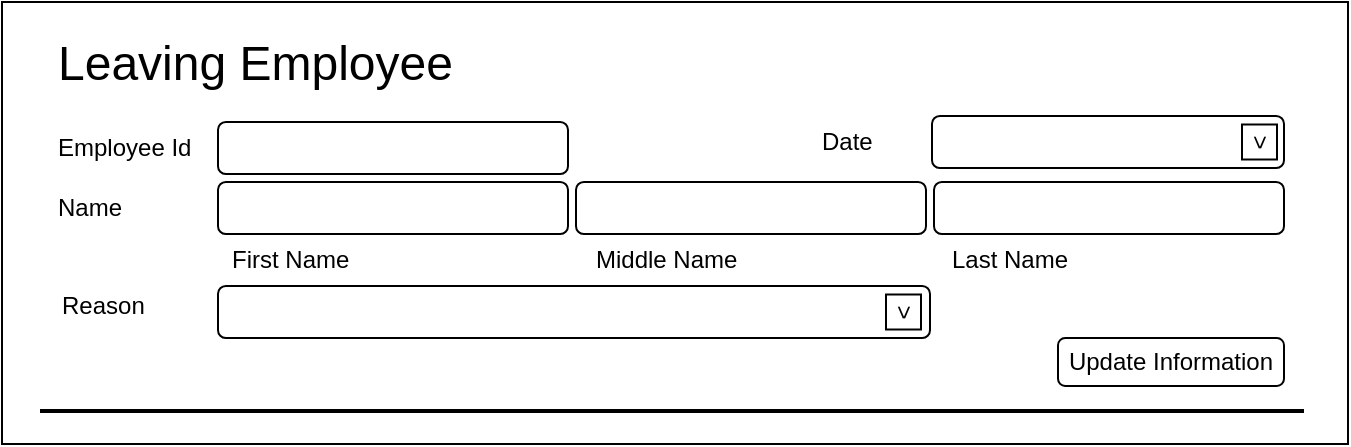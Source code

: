 <mxfile version="12.4.2" type="device" pages="1"><diagram id="nNfNXu-WG19YWjzoa8Jk" name="Page-1"><mxGraphModel dx="1086" dy="494" grid="0" gridSize="10" guides="1" tooltips="1" connect="1" arrows="1" fold="1" page="1" pageScale="1" pageWidth="850" pageHeight="1100" math="0" shadow="0"><root><mxCell id="0"/><mxCell id="1" parent="0"/><mxCell id="N9eJ0ozq8aaQLGvf90bj-3" value="" style="rounded=0;whiteSpace=wrap;html=1;" parent="1" vertex="1"><mxGeometry x="56" y="80" width="673" height="221" as="geometry"/></mxCell><mxCell id="N9eJ0ozq8aaQLGvf90bj-4" value="" style="rounded=1;whiteSpace=wrap;html=1;" parent="1" vertex="1"><mxGeometry x="164" y="140" width="175" height="26" as="geometry"/></mxCell><mxCell id="N9eJ0ozq8aaQLGvf90bj-5" value="Employee Id" style="text;html=1;strokeColor=none;fillColor=none;align=left;verticalAlign=middle;whiteSpace=wrap;rounded=0;" parent="1" vertex="1"><mxGeometry x="82" y="143" width="77" height="20" as="geometry"/></mxCell><mxCell id="N9eJ0ozq8aaQLGvf90bj-7" value="Name" style="text;html=1;strokeColor=none;fillColor=none;align=left;verticalAlign=middle;whiteSpace=wrap;rounded=0;" parent="1" vertex="1"><mxGeometry x="82" y="173" width="74" height="20" as="geometry"/></mxCell><mxCell id="N9eJ0ozq8aaQLGvf90bj-10" value="" style="rounded=1;whiteSpace=wrap;html=1;" parent="1" vertex="1"><mxGeometry x="164" y="170" width="175" height="26" as="geometry"/></mxCell><mxCell id="N9eJ0ozq8aaQLGvf90bj-11" value="Date" style="text;html=1;strokeColor=none;fillColor=none;align=left;verticalAlign=middle;whiteSpace=wrap;rounded=0;" parent="1" vertex="1"><mxGeometry x="464" y="140" width="40" height="20" as="geometry"/></mxCell><mxCell id="N9eJ0ozq8aaQLGvf90bj-12" value="" style="rounded=1;whiteSpace=wrap;html=1;" parent="1" vertex="1"><mxGeometry x="521" y="137" width="176" height="26" as="geometry"/></mxCell><mxCell id="N9eJ0ozq8aaQLGvf90bj-18" value="" style="rounded=1;whiteSpace=wrap;html=1;" parent="1" vertex="1"><mxGeometry x="343" y="170" width="175" height="26" as="geometry"/></mxCell><mxCell id="N9eJ0ozq8aaQLGvf90bj-23" value="First Name" style="text;html=1;strokeColor=none;fillColor=none;align=left;verticalAlign=middle;whiteSpace=wrap;rounded=0;" parent="1" vertex="1"><mxGeometry x="169" y="199" width="74" height="20" as="geometry"/></mxCell><mxCell id="N9eJ0ozq8aaQLGvf90bj-24" value="" style="rounded=1;whiteSpace=wrap;html=1;" parent="1" vertex="1"><mxGeometry x="522" y="170" width="175" height="26" as="geometry"/></mxCell><mxCell id="N9eJ0ozq8aaQLGvf90bj-25" value="&amp;gt;" style="whiteSpace=wrap;html=1;aspect=fixed;align=center;rotation=90;" parent="1" vertex="1"><mxGeometry x="676" y="141.25" width="17.5" height="17.5" as="geometry"/></mxCell><mxCell id="N9eJ0ozq8aaQLGvf90bj-27" value="Update Information" style="rounded=1;whiteSpace=wrap;html=1;" parent="1" vertex="1"><mxGeometry x="584" y="248" width="113" height="24" as="geometry"/></mxCell><mxCell id="N9eJ0ozq8aaQLGvf90bj-30" value="" style="rounded=0;whiteSpace=wrap;html=1;" parent="1" vertex="1"><mxGeometry x="75.5" y="284" width="631" height="1" as="geometry"/></mxCell><mxCell id="N9eJ0ozq8aaQLGvf90bj-31" value="&lt;font style=&quot;font-size: 24px&quot;&gt;Leaving Employee&lt;/font&gt;" style="text;html=1;strokeColor=none;fillColor=none;align=left;verticalAlign=middle;whiteSpace=wrap;rounded=0;" parent="1" vertex="1"><mxGeometry x="82" y="101" width="416" height="20" as="geometry"/></mxCell><mxCell id="WGXnaNdlsu009Tamg-vM-1" value="Middle Name" style="text;html=1;strokeColor=none;fillColor=none;align=left;verticalAlign=middle;whiteSpace=wrap;rounded=0;" parent="1" vertex="1"><mxGeometry x="351" y="199" width="80" height="20" as="geometry"/></mxCell><mxCell id="WGXnaNdlsu009Tamg-vM-3" value="Last Name" style="text;html=1;strokeColor=none;fillColor=none;align=left;verticalAlign=middle;whiteSpace=wrap;rounded=0;" parent="1" vertex="1"><mxGeometry x="529" y="199" width="74" height="20" as="geometry"/></mxCell><mxCell id="jBBq6TIJaSFx0UDHFjVD-1" value="Reason" style="text;html=1;strokeColor=none;fillColor=none;align=left;verticalAlign=middle;whiteSpace=wrap;rounded=0;" vertex="1" parent="1"><mxGeometry x="83.5" y="222" width="74" height="20" as="geometry"/></mxCell><mxCell id="jBBq6TIJaSFx0UDHFjVD-2" value="" style="rounded=1;whiteSpace=wrap;html=1;" vertex="1" parent="1"><mxGeometry x="164" y="222" width="356" height="26" as="geometry"/></mxCell><mxCell id="jBBq6TIJaSFx0UDHFjVD-3" value="&amp;gt;" style="whiteSpace=wrap;html=1;aspect=fixed;align=center;rotation=90;" vertex="1" parent="1"><mxGeometry x="498" y="226.25" width="17.5" height="17.5" as="geometry"/></mxCell></root></mxGraphModel></diagram></mxfile>